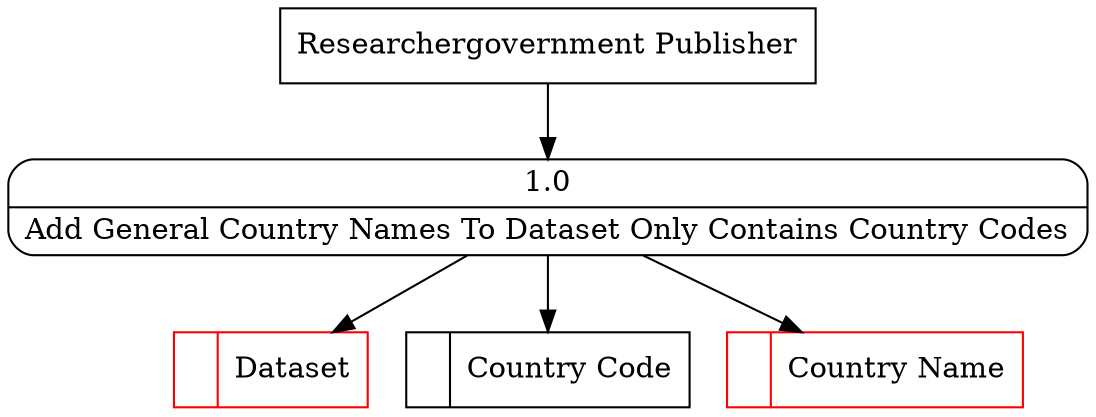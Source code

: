 digraph dfd2{ 
node[shape=record]
200 [label="<f0>  |<f1> Dataset " color=red];
201 [label="<f0>  |<f1> Country Code " ];
202 [label="<f0>  |<f1> Country Name " color=red];
203 [label="Researchergovernment Publisher" shape=box];
204 [label="{<f0> 1.0|<f1> Add General Country Names To Dataset Only Contains Country Codes }" shape=Mrecord];
203 -> 204
204 -> 202
204 -> 200
204 -> 201
}